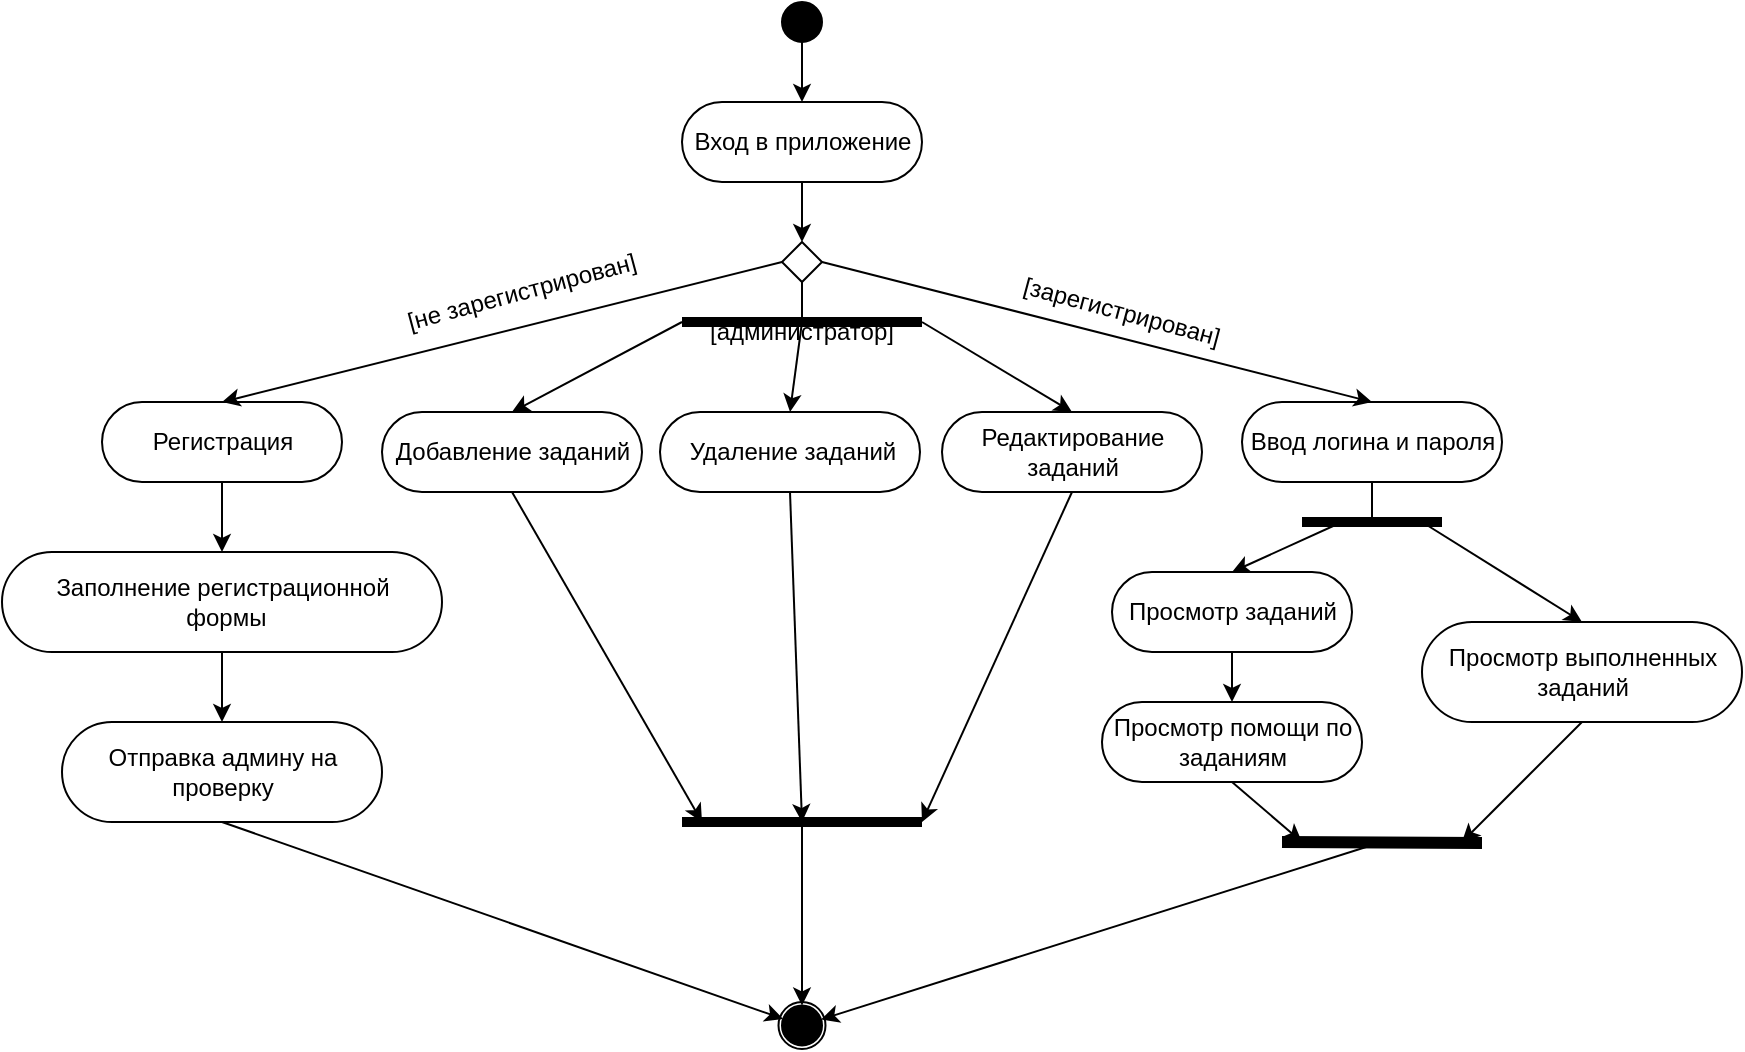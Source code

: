 <mxfile version="21.3.7" type="device">
  <diagram name="Страница 1" id="IgIG-7KiNQhhOr2o8YQw">
    <mxGraphModel dx="1863" dy="623" grid="1" gridSize="10" guides="1" tooltips="1" connect="1" arrows="1" fold="1" page="1" pageScale="1" pageWidth="827" pageHeight="1169" math="0" shadow="0">
      <root>
        <mxCell id="0" />
        <mxCell id="1" parent="0" />
        <mxCell id="6aDkqVYXgNPCPtWN7mEB-3" value="" style="group" parent="1" vertex="1" connectable="0">
          <mxGeometry x="378.25" y="510" width="23.5" height="23.5" as="geometry" />
        </mxCell>
        <mxCell id="6aDkqVYXgNPCPtWN7mEB-2" value="" style="ellipse;whiteSpace=wrap;html=1;fillColor=none;" parent="6aDkqVYXgNPCPtWN7mEB-3" vertex="1">
          <mxGeometry width="23.5" height="23.5" as="geometry" />
        </mxCell>
        <mxCell id="6aDkqVYXgNPCPtWN7mEB-1" value="" style="ellipse;whiteSpace=wrap;html=1;fillColor=#000000;" parent="6aDkqVYXgNPCPtWN7mEB-3" vertex="1">
          <mxGeometry x="1.75" y="1.75" width="20" height="20" as="geometry" />
        </mxCell>
        <mxCell id="6aDkqVYXgNPCPtWN7mEB-4" value="" style="ellipse;whiteSpace=wrap;html=1;pointerEvents=0;fontFamily=Helvetica;fontSize=12;fontColor=default;fillColor=#000000;gradientColor=none;strokeColor=#000000;" parent="1" vertex="1">
          <mxGeometry x="380" y="10" width="20" height="20" as="geometry" />
        </mxCell>
        <mxCell id="6aDkqVYXgNPCPtWN7mEB-5" value="" style="endArrow=classic;html=1;rounded=0;fontFamily=Helvetica;fontSize=12;fontColor=default;entryX=0.5;entryY=0;entryDx=0;entryDy=0;" parent="1" source="6aDkqVYXgNPCPtWN7mEB-4" target="6aDkqVYXgNPCPtWN7mEB-6" edge="1">
          <mxGeometry width="50" height="50" relative="1" as="geometry">
            <mxPoint x="430" y="320" as="sourcePoint" />
            <mxPoint x="390" y="80" as="targetPoint" />
          </mxGeometry>
        </mxCell>
        <mxCell id="6aDkqVYXgNPCPtWN7mEB-6" value="" style="rounded=1;whiteSpace=wrap;html=1;pointerEvents=0;fontFamily=Helvetica;fontSize=12;fontColor=default;fillColor=none;gradientColor=none;arcSize=50;" parent="1" vertex="1">
          <mxGeometry x="330" y="60" width="120" height="40" as="geometry" />
        </mxCell>
        <mxCell id="6aDkqVYXgNPCPtWN7mEB-7" value="Вход в приложение" style="text;html=1;align=center;verticalAlign=middle;resizable=0;points=[];autosize=1;strokeColor=none;fillColor=none;fontSize=12;fontFamily=Helvetica;fontColor=default;" parent="1" vertex="1">
          <mxGeometry x="325" y="65" width="130" height="30" as="geometry" />
        </mxCell>
        <mxCell id="6aDkqVYXgNPCPtWN7mEB-8" value="" style="endArrow=classic;html=1;rounded=0;fontFamily=Helvetica;fontSize=12;fontColor=default;exitX=0.5;exitY=1;exitDx=0;exitDy=0;" parent="1" source="6aDkqVYXgNPCPtWN7mEB-6" target="6aDkqVYXgNPCPtWN7mEB-9" edge="1">
          <mxGeometry width="50" height="50" relative="1" as="geometry">
            <mxPoint x="420" y="310" as="sourcePoint" />
            <mxPoint x="390" y="150" as="targetPoint" />
          </mxGeometry>
        </mxCell>
        <mxCell id="6aDkqVYXgNPCPtWN7mEB-9" value="" style="rhombus;whiteSpace=wrap;html=1;pointerEvents=0;fontFamily=Helvetica;fontSize=12;fontColor=default;fillColor=none;gradientColor=none;" parent="1" vertex="1">
          <mxGeometry x="380" y="130" width="20" height="20" as="geometry" />
        </mxCell>
        <mxCell id="6aDkqVYXgNPCPtWN7mEB-13" value="" style="endArrow=classic;html=1;rounded=0;fontFamily=Helvetica;fontSize=12;fontColor=default;exitX=0;exitY=0.5;exitDx=0;exitDy=0;entryX=0.5;entryY=0;entryDx=0;entryDy=0;" parent="1" source="6aDkqVYXgNPCPtWN7mEB-9" target="6aDkqVYXgNPCPtWN7mEB-14" edge="1">
          <mxGeometry width="50" height="50" relative="1" as="geometry">
            <mxPoint x="420" y="310" as="sourcePoint" />
            <mxPoint x="180" y="190" as="targetPoint" />
          </mxGeometry>
        </mxCell>
        <mxCell id="6aDkqVYXgNPCPtWN7mEB-14" value="" style="rounded=1;whiteSpace=wrap;html=1;pointerEvents=0;fontFamily=Helvetica;fontSize=12;fontColor=default;fillColor=none;gradientColor=none;arcSize=50;" parent="1" vertex="1">
          <mxGeometry x="40" y="210" width="120" height="40" as="geometry" />
        </mxCell>
        <mxCell id="6aDkqVYXgNPCPtWN7mEB-15" value="Регистрация" style="text;html=1;align=center;verticalAlign=middle;resizable=0;points=[];autosize=1;strokeColor=none;fillColor=none;fontSize=12;fontFamily=Helvetica;fontColor=default;" parent="1" vertex="1">
          <mxGeometry x="55" y="215" width="90" height="30" as="geometry" />
        </mxCell>
        <mxCell id="6aDkqVYXgNPCPtWN7mEB-16" value="[не зарегистрирован]" style="text;html=1;strokeColor=none;fillColor=none;align=center;verticalAlign=middle;whiteSpace=wrap;rounded=0;fontSize=12;fontFamily=Helvetica;fontColor=default;rotation=-15;" parent="1" vertex="1">
          <mxGeometry x="190" y="140" width="120" height="30" as="geometry" />
        </mxCell>
        <mxCell id="6aDkqVYXgNPCPtWN7mEB-17" value="" style="rounded=1;whiteSpace=wrap;html=1;pointerEvents=0;fontFamily=Helvetica;fontSize=12;fontColor=default;fillColor=none;gradientColor=none;arcSize=50;" parent="1" vertex="1">
          <mxGeometry x="-10" y="285" width="220" height="50" as="geometry" />
        </mxCell>
        <mxCell id="6aDkqVYXgNPCPtWN7mEB-18" value="Заполнение регистрационной&lt;br&gt;&amp;nbsp;формы" style="text;html=1;align=center;verticalAlign=middle;resizable=0;points=[];autosize=1;strokeColor=none;fillColor=none;fontSize=12;fontFamily=Helvetica;fontColor=default;" parent="1" vertex="1">
          <mxGeometry x="5" y="290" width="190" height="40" as="geometry" />
        </mxCell>
        <mxCell id="6aDkqVYXgNPCPtWN7mEB-19" value="" style="endArrow=classic;html=1;rounded=0;fontFamily=Helvetica;fontSize=12;fontColor=default;exitX=0.5;exitY=1;exitDx=0;exitDy=0;entryX=0.5;entryY=0;entryDx=0;entryDy=0;" parent="1" source="6aDkqVYXgNPCPtWN7mEB-14" target="6aDkqVYXgNPCPtWN7mEB-17" edge="1">
          <mxGeometry width="50" height="50" relative="1" as="geometry">
            <mxPoint x="420" y="310" as="sourcePoint" />
            <mxPoint x="470" y="260" as="targetPoint" />
          </mxGeometry>
        </mxCell>
        <mxCell id="6aDkqVYXgNPCPtWN7mEB-20" value="" style="rounded=1;whiteSpace=wrap;html=1;pointerEvents=0;fontFamily=Helvetica;fontSize=12;fontColor=default;fillColor=none;gradientColor=none;arcSize=50;" parent="1" vertex="1">
          <mxGeometry x="20" y="370" width="160" height="50" as="geometry" />
        </mxCell>
        <mxCell id="6aDkqVYXgNPCPtWN7mEB-21" value="Отправка админу на&lt;br&gt;проверку" style="text;html=1;align=center;verticalAlign=middle;resizable=0;points=[];autosize=1;strokeColor=none;fillColor=none;fontSize=12;fontFamily=Helvetica;fontColor=default;" parent="1" vertex="1">
          <mxGeometry x="30" y="375" width="140" height="40" as="geometry" />
        </mxCell>
        <mxCell id="6aDkqVYXgNPCPtWN7mEB-22" value="" style="endArrow=classic;html=1;rounded=0;fontFamily=Helvetica;fontSize=12;fontColor=default;exitX=0.5;exitY=1;exitDx=0;exitDy=0;entryX=0.5;entryY=0;entryDx=0;entryDy=0;" parent="1" source="6aDkqVYXgNPCPtWN7mEB-17" target="6aDkqVYXgNPCPtWN7mEB-20" edge="1">
          <mxGeometry width="50" height="50" relative="1" as="geometry">
            <mxPoint x="420" y="310" as="sourcePoint" />
            <mxPoint x="470" y="260" as="targetPoint" />
          </mxGeometry>
        </mxCell>
        <mxCell id="6aDkqVYXgNPCPtWN7mEB-29" value="" style="endArrow=classic;html=1;rounded=0;fontFamily=Helvetica;fontSize=12;fontColor=default;exitX=0.5;exitY=1;exitDx=0;exitDy=0;" parent="1" source="6aDkqVYXgNPCPtWN7mEB-20" target="6aDkqVYXgNPCPtWN7mEB-1" edge="1">
          <mxGeometry width="50" height="50" relative="1" as="geometry">
            <mxPoint x="310" y="310" as="sourcePoint" />
            <mxPoint x="360" y="260" as="targetPoint" />
          </mxGeometry>
        </mxCell>
        <mxCell id="6aDkqVYXgNPCPtWN7mEB-30" value="" style="group" parent="1" vertex="1" connectable="0">
          <mxGeometry x="540" y="295" width="130" height="40" as="geometry" />
        </mxCell>
        <mxCell id="6aDkqVYXgNPCPtWN7mEB-23" value="" style="rounded=1;whiteSpace=wrap;html=1;pointerEvents=0;fontFamily=Helvetica;fontSize=12;fontColor=default;fillColor=none;gradientColor=none;arcSize=50;" parent="6aDkqVYXgNPCPtWN7mEB-30" vertex="1">
          <mxGeometry x="5" width="120" height="40" as="geometry" />
        </mxCell>
        <mxCell id="6aDkqVYXgNPCPtWN7mEB-24" value="Просмотр заданий" style="text;html=1;align=center;verticalAlign=middle;resizable=0;points=[];autosize=1;strokeColor=none;fillColor=none;fontSize=12;fontFamily=Helvetica;fontColor=default;" parent="6aDkqVYXgNPCPtWN7mEB-30" vertex="1">
          <mxGeometry y="5" width="130" height="30" as="geometry" />
        </mxCell>
        <mxCell id="6aDkqVYXgNPCPtWN7mEB-31" value="" style="endArrow=classic;html=1;rounded=0;fontFamily=Helvetica;fontSize=12;fontColor=default;exitX=1;exitY=0.5;exitDx=0;exitDy=0;entryX=0.5;entryY=0;entryDx=0;entryDy=0;" parent="1" source="6aDkqVYXgNPCPtWN7mEB-9" target="6aDkqVYXgNPCPtWN7mEB-33" edge="1">
          <mxGeometry width="50" height="50" relative="1" as="geometry">
            <mxPoint x="420" y="350" as="sourcePoint" />
            <mxPoint x="660" y="210" as="targetPoint" />
          </mxGeometry>
        </mxCell>
        <mxCell id="6aDkqVYXgNPCPtWN7mEB-32" value="[зарегистрирован]" style="text;html=1;strokeColor=none;fillColor=none;align=center;verticalAlign=middle;whiteSpace=wrap;rounded=0;fontSize=12;fontFamily=Helvetica;fontColor=default;rotation=15;" parent="1" vertex="1">
          <mxGeometry x="520" y="150" width="60" height="30" as="geometry" />
        </mxCell>
        <mxCell id="6aDkqVYXgNPCPtWN7mEB-33" value="" style="rounded=1;whiteSpace=wrap;html=1;pointerEvents=0;fontFamily=Helvetica;fontSize=12;fontColor=default;fillColor=none;gradientColor=none;arcSize=50;" parent="1" vertex="1">
          <mxGeometry x="610" y="210" width="130" height="40" as="geometry" />
        </mxCell>
        <mxCell id="6aDkqVYXgNPCPtWN7mEB-34" value="Ввод логина и пароля" style="text;html=1;align=center;verticalAlign=middle;resizable=0;points=[];autosize=1;strokeColor=none;fillColor=none;fontSize=12;fontFamily=Helvetica;fontColor=default;" parent="1" vertex="1">
          <mxGeometry x="600" y="215" width="150" height="30" as="geometry" />
        </mxCell>
        <mxCell id="6aDkqVYXgNPCPtWN7mEB-35" value="" style="endArrow=classic;html=1;rounded=0;fontFamily=Helvetica;fontSize=12;fontColor=default;entryX=0.5;entryY=0;entryDx=0;entryDy=0;" parent="1" target="6aDkqVYXgNPCPtWN7mEB-23" edge="1">
          <mxGeometry width="50" height="50" relative="1" as="geometry">
            <mxPoint x="660" y="270" as="sourcePoint" />
            <mxPoint x="470" y="320" as="targetPoint" />
          </mxGeometry>
        </mxCell>
        <mxCell id="6aDkqVYXgNPCPtWN7mEB-40" value="[администратор]" style="text;html=1;strokeColor=none;fillColor=none;align=center;verticalAlign=middle;whiteSpace=wrap;rounded=0;fontSize=12;fontFamily=Helvetica;fontColor=default;" parent="1" vertex="1">
          <mxGeometry x="360" y="160" width="60" height="30" as="geometry" />
        </mxCell>
        <mxCell id="6aDkqVYXgNPCPtWN7mEB-41" value="" style="rounded=1;whiteSpace=wrap;html=1;pointerEvents=0;fontFamily=Helvetica;fontSize=12;fontColor=default;fillColor=none;gradientColor=none;arcSize=50;" parent="1" vertex="1">
          <mxGeometry x="180" y="215" width="130" height="40" as="geometry" />
        </mxCell>
        <mxCell id="6aDkqVYXgNPCPtWN7mEB-42" value="Добавление заданий" style="text;html=1;align=center;verticalAlign=middle;resizable=0;points=[];autosize=1;strokeColor=none;fillColor=none;fontSize=12;fontFamily=Helvetica;fontColor=default;" parent="1" vertex="1">
          <mxGeometry x="175" y="220" width="140" height="30" as="geometry" />
        </mxCell>
        <mxCell id="6aDkqVYXgNPCPtWN7mEB-43" value="" style="rounded=1;whiteSpace=wrap;html=1;pointerEvents=0;fontFamily=Helvetica;fontSize=12;fontColor=default;fillColor=none;gradientColor=none;arcSize=50;" parent="1" vertex="1">
          <mxGeometry x="319" y="215" width="130" height="40" as="geometry" />
        </mxCell>
        <mxCell id="6aDkqVYXgNPCPtWN7mEB-44" value="Удаление заданий" style="text;html=1;align=center;verticalAlign=middle;resizable=0;points=[];autosize=1;strokeColor=none;fillColor=none;fontSize=12;fontFamily=Helvetica;fontColor=default;" parent="1" vertex="1">
          <mxGeometry x="320" y="220" width="130" height="30" as="geometry" />
        </mxCell>
        <mxCell id="6aDkqVYXgNPCPtWN7mEB-46" value="" style="rounded=1;whiteSpace=wrap;html=1;pointerEvents=0;fontFamily=Helvetica;fontSize=12;fontColor=default;fillColor=none;gradientColor=none;arcSize=50;" parent="1" vertex="1">
          <mxGeometry x="460" y="215" width="130" height="40" as="geometry" />
        </mxCell>
        <mxCell id="6aDkqVYXgNPCPtWN7mEB-49" value="Редактирование&lt;br&gt;заданий" style="text;html=1;align=center;verticalAlign=middle;resizable=0;points=[];autosize=1;strokeColor=none;fillColor=none;fontSize=12;fontFamily=Helvetica;fontColor=default;" parent="1" vertex="1">
          <mxGeometry x="470" y="215" width="110" height="40" as="geometry" />
        </mxCell>
        <mxCell id="6aDkqVYXgNPCPtWN7mEB-51" value="" style="endArrow=classic;html=1;rounded=0;fontFamily=Helvetica;fontSize=12;fontColor=default;exitX=0.5;exitY=1;exitDx=0;exitDy=0;" parent="1" source="6aDkqVYXgNPCPtWN7mEB-41" edge="1">
          <mxGeometry width="50" height="50" relative="1" as="geometry">
            <mxPoint x="510" y="290" as="sourcePoint" />
            <mxPoint x="340" y="420" as="targetPoint" />
          </mxGeometry>
        </mxCell>
        <mxCell id="6aDkqVYXgNPCPtWN7mEB-52" value="" style="endArrow=classic;html=1;rounded=0;fontFamily=Helvetica;fontSize=12;fontColor=default;exitX=0.5;exitY=1;exitDx=0;exitDy=0;" parent="1" source="6aDkqVYXgNPCPtWN7mEB-43" edge="1">
          <mxGeometry width="50" height="50" relative="1" as="geometry">
            <mxPoint x="460" y="340" as="sourcePoint" />
            <mxPoint x="390" y="420" as="targetPoint" />
          </mxGeometry>
        </mxCell>
        <mxCell id="6aDkqVYXgNPCPtWN7mEB-53" value="" style="endArrow=classic;html=1;rounded=0;fontFamily=Helvetica;fontSize=12;fontColor=default;exitX=0.5;exitY=1;exitDx=0;exitDy=0;" parent="1" source="6aDkqVYXgNPCPtWN7mEB-46" edge="1">
          <mxGeometry width="50" height="50" relative="1" as="geometry">
            <mxPoint x="530" y="270" as="sourcePoint" />
            <mxPoint x="450" y="420" as="targetPoint" />
          </mxGeometry>
        </mxCell>
        <mxCell id="6aDkqVYXgNPCPtWN7mEB-54" value="" style="rounded=1;whiteSpace=wrap;html=1;pointerEvents=0;fontFamily=Helvetica;fontSize=12;fontColor=default;fillColor=none;gradientColor=none;arcSize=50;" parent="1" vertex="1">
          <mxGeometry x="700" y="320" width="160" height="50" as="geometry" />
        </mxCell>
        <mxCell id="6aDkqVYXgNPCPtWN7mEB-55" value="Просмотр выполненных&lt;br&gt;заданий" style="text;html=1;align=center;verticalAlign=middle;resizable=0;points=[];autosize=1;strokeColor=none;fillColor=none;fontSize=12;fontFamily=Helvetica;fontColor=default;" parent="1" vertex="1">
          <mxGeometry x="700" y="325" width="160" height="40" as="geometry" />
        </mxCell>
        <mxCell id="6aDkqVYXgNPCPtWN7mEB-56" value="" style="endArrow=classic;html=1;rounded=0;fontFamily=Helvetica;fontSize=12;fontColor=default;entryX=0.5;entryY=0;entryDx=0;entryDy=0;" parent="1" target="6aDkqVYXgNPCPtWN7mEB-54" edge="1">
          <mxGeometry width="50" height="50" relative="1" as="geometry">
            <mxPoint x="700" y="270" as="sourcePoint" />
            <mxPoint x="610" y="320" as="targetPoint" />
          </mxGeometry>
        </mxCell>
        <mxCell id="6aDkqVYXgNPCPtWN7mEB-57" value="" style="endArrow=classic;html=1;rounded=0;fontFamily=Helvetica;fontSize=12;fontColor=default;exitX=0.5;exitY=1;exitDx=0;exitDy=0;" parent="1" source="6aDkqVYXgNPCPtWN7mEB-54" edge="1">
          <mxGeometry width="50" height="50" relative="1" as="geometry">
            <mxPoint x="560" y="340" as="sourcePoint" />
            <mxPoint x="720" y="430" as="targetPoint" />
          </mxGeometry>
        </mxCell>
        <mxCell id="6aDkqVYXgNPCPtWN7mEB-58" value="" style="endArrow=none;html=1;rounded=0;fontFamily=Helvetica;fontSize=12;fontColor=default;entryX=0.5;entryY=1;entryDx=0;entryDy=0;" parent="1" target="6aDkqVYXgNPCPtWN7mEB-9" edge="1">
          <mxGeometry width="50" height="50" relative="1" as="geometry">
            <mxPoint x="390" y="170" as="sourcePoint" />
            <mxPoint x="450" y="280" as="targetPoint" />
          </mxGeometry>
        </mxCell>
        <mxCell id="6aDkqVYXgNPCPtWN7mEB-59" value="" style="endArrow=none;html=1;rounded=0;fontFamily=Helvetica;fontSize=12;fontColor=default;strokeWidth=5;" parent="1" edge="1">
          <mxGeometry width="50" height="50" relative="1" as="geometry">
            <mxPoint x="330" y="170" as="sourcePoint" />
            <mxPoint x="450" y="170" as="targetPoint" />
          </mxGeometry>
        </mxCell>
        <mxCell id="6aDkqVYXgNPCPtWN7mEB-60" value="" style="endArrow=classic;html=1;rounded=0;fontFamily=Helvetica;fontSize=12;fontColor=default;entryX=0.5;entryY=0;entryDx=0;entryDy=0;" parent="1" target="6aDkqVYXgNPCPtWN7mEB-41" edge="1">
          <mxGeometry width="50" height="50" relative="1" as="geometry">
            <mxPoint x="330" y="170" as="sourcePoint" />
            <mxPoint x="500" y="220" as="targetPoint" />
          </mxGeometry>
        </mxCell>
        <mxCell id="6aDkqVYXgNPCPtWN7mEB-61" value="" style="endArrow=classic;html=1;rounded=0;fontFamily=Helvetica;fontSize=12;fontColor=default;entryX=0.5;entryY=0;entryDx=0;entryDy=0;" parent="1" target="6aDkqVYXgNPCPtWN7mEB-43" edge="1">
          <mxGeometry width="50" height="50" relative="1" as="geometry">
            <mxPoint x="390" y="170" as="sourcePoint" />
            <mxPoint x="500" y="220" as="targetPoint" />
          </mxGeometry>
        </mxCell>
        <mxCell id="6aDkqVYXgNPCPtWN7mEB-62" value="" style="endArrow=classic;html=1;rounded=0;fontFamily=Helvetica;fontSize=12;fontColor=default;entryX=0.5;entryY=0;entryDx=0;entryDy=0;" parent="1" target="6aDkqVYXgNPCPtWN7mEB-46" edge="1">
          <mxGeometry width="50" height="50" relative="1" as="geometry">
            <mxPoint x="450" y="170" as="sourcePoint" />
            <mxPoint x="520" y="200" as="targetPoint" />
          </mxGeometry>
        </mxCell>
        <mxCell id="6aDkqVYXgNPCPtWN7mEB-63" value="" style="endArrow=none;html=1;rounded=0;fontFamily=Helvetica;fontSize=12;fontColor=default;strokeWidth=5;" parent="1" edge="1">
          <mxGeometry width="50" height="50" relative="1" as="geometry">
            <mxPoint x="330" y="420" as="sourcePoint" />
            <mxPoint x="450" y="420" as="targetPoint" />
          </mxGeometry>
        </mxCell>
        <mxCell id="6aDkqVYXgNPCPtWN7mEB-64" value="" style="endArrow=classic;html=1;rounded=0;fontFamily=Helvetica;fontSize=12;fontColor=default;" parent="1" target="6aDkqVYXgNPCPtWN7mEB-1" edge="1">
          <mxGeometry width="50" height="50" relative="1" as="geometry">
            <mxPoint x="390" y="420" as="sourcePoint" />
            <mxPoint x="450" y="260" as="targetPoint" />
          </mxGeometry>
        </mxCell>
        <mxCell id="6aDkqVYXgNPCPtWN7mEB-65" value="" style="endArrow=classic;html=1;rounded=0;fontFamily=Helvetica;fontSize=12;fontColor=default;exitX=0.5;exitY=1;exitDx=0;exitDy=0;entryX=0.5;entryY=0;entryDx=0;entryDy=0;" parent="1" source="6aDkqVYXgNPCPtWN7mEB-23" target="6aDkqVYXgNPCPtWN7mEB-66" edge="1">
          <mxGeometry width="50" height="50" relative="1" as="geometry">
            <mxPoint x="605" y="335" as="sourcePoint" />
            <mxPoint x="570" y="390" as="targetPoint" />
          </mxGeometry>
        </mxCell>
        <mxCell id="6aDkqVYXgNPCPtWN7mEB-27" value="Просмотр помощи по&lt;br&gt;заданиям" style="text;html=1;align=center;verticalAlign=middle;resizable=0;points=[];autosize=1;strokeColor=none;fillColor=none;fontSize=12;fontFamily=Helvetica;fontColor=default;" parent="1" vertex="1">
          <mxGeometry x="535" y="360" width="140" height="40" as="geometry" />
        </mxCell>
        <mxCell id="6aDkqVYXgNPCPtWN7mEB-66" value="" style="rounded=1;whiteSpace=wrap;html=1;pointerEvents=0;fontFamily=Helvetica;fontSize=12;fontColor=default;fillColor=none;gradientColor=none;arcSize=50;" parent="1" vertex="1">
          <mxGeometry x="540" y="360" width="130" height="40" as="geometry" />
        </mxCell>
        <mxCell id="6aDkqVYXgNPCPtWN7mEB-68" value="" style="endArrow=classic;html=1;rounded=0;fontFamily=Helvetica;fontSize=12;fontColor=default;exitX=0.5;exitY=1;exitDx=0;exitDy=0;" parent="1" source="6aDkqVYXgNPCPtWN7mEB-66" edge="1">
          <mxGeometry width="50" height="50" relative="1" as="geometry">
            <mxPoint x="400" y="240" as="sourcePoint" />
            <mxPoint x="640" y="430" as="targetPoint" />
          </mxGeometry>
        </mxCell>
        <mxCell id="6aDkqVYXgNPCPtWN7mEB-69" value="" style="endArrow=none;html=1;rounded=0;fontFamily=Helvetica;fontSize=12;fontColor=default;strokeWidth=5;" parent="1" edge="1">
          <mxGeometry width="50" height="50" relative="1" as="geometry">
            <mxPoint x="640" y="270" as="sourcePoint" />
            <mxPoint x="710" y="270" as="targetPoint" />
          </mxGeometry>
        </mxCell>
        <mxCell id="6aDkqVYXgNPCPtWN7mEB-70" value="" style="endArrow=none;html=1;rounded=0;fontFamily=Helvetica;fontSize=12;fontColor=default;entryX=0.5;entryY=1;entryDx=0;entryDy=0;" parent="1" target="6aDkqVYXgNPCPtWN7mEB-33" edge="1">
          <mxGeometry width="50" height="50" relative="1" as="geometry">
            <mxPoint x="675" y="270" as="sourcePoint" />
            <mxPoint x="440" y="250" as="targetPoint" />
          </mxGeometry>
        </mxCell>
        <mxCell id="6aDkqVYXgNPCPtWN7mEB-71" value="" style="endArrow=none;html=1;rounded=0;fontFamily=Helvetica;fontSize=12;fontColor=default;strokeWidth=6;" parent="1" edge="1">
          <mxGeometry width="50" height="50" relative="1" as="geometry">
            <mxPoint x="630" y="430" as="sourcePoint" />
            <mxPoint x="730" y="430.5" as="targetPoint" />
          </mxGeometry>
        </mxCell>
        <mxCell id="6aDkqVYXgNPCPtWN7mEB-72" value="" style="endArrow=classic;html=1;rounded=0;fontFamily=Helvetica;fontSize=12;fontColor=default;" parent="1" target="6aDkqVYXgNPCPtWN7mEB-1" edge="1">
          <mxGeometry width="50" height="50" relative="1" as="geometry">
            <mxPoint x="680" y="430" as="sourcePoint" />
            <mxPoint x="420" y="530" as="targetPoint" />
          </mxGeometry>
        </mxCell>
      </root>
    </mxGraphModel>
  </diagram>
</mxfile>
